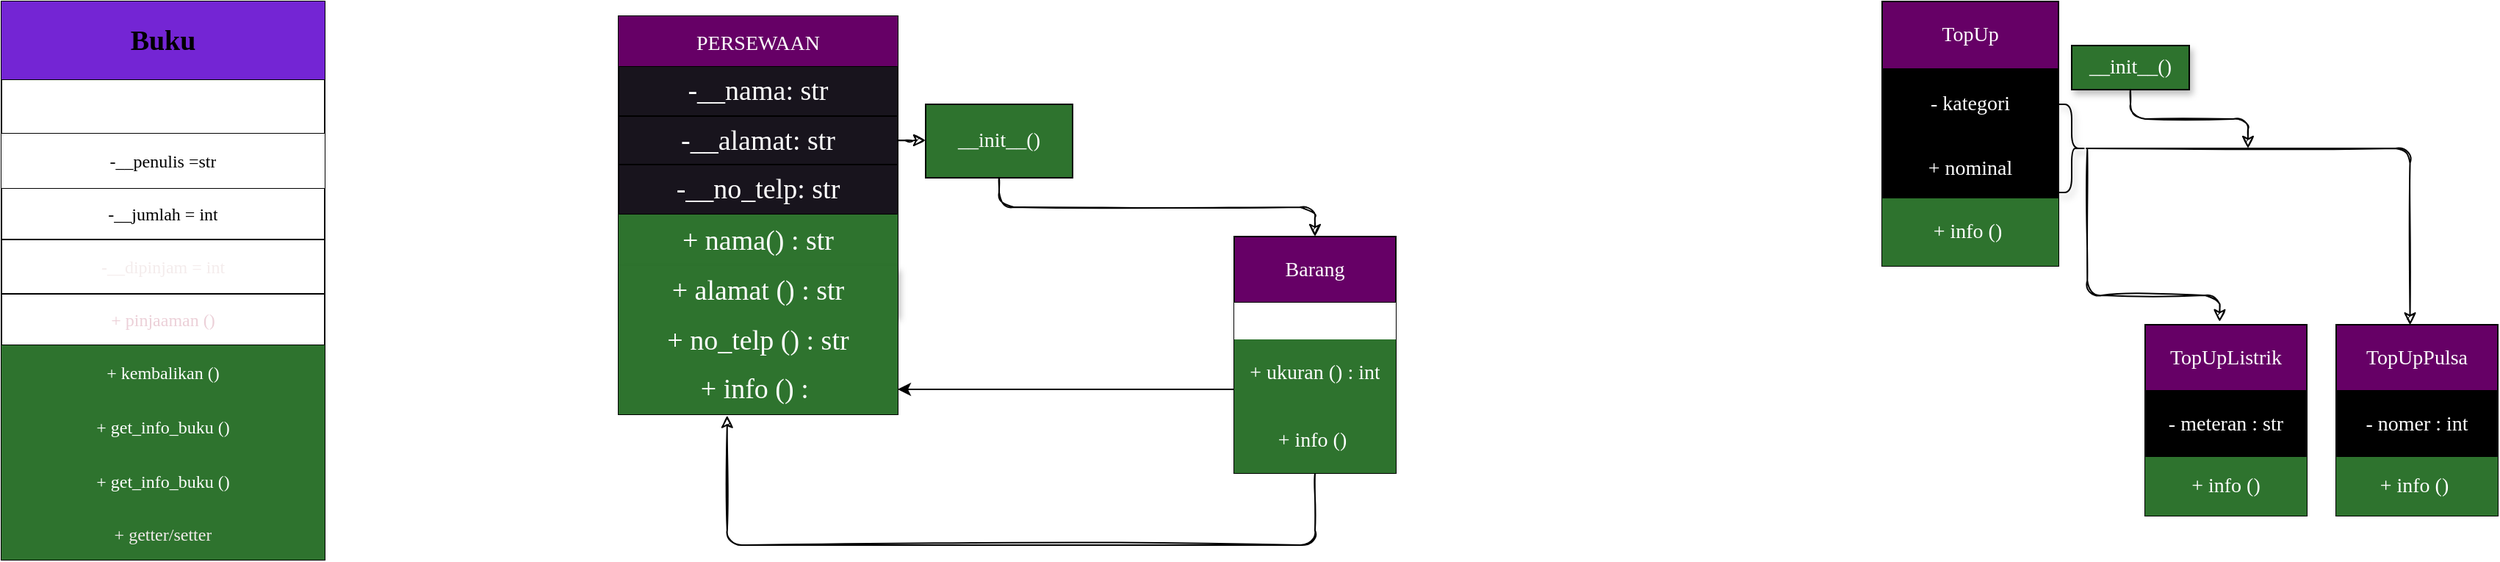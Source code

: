 <mxfile>
    <diagram id="xDF0Iu8GdKgvdwVen-lP" name="Page-1">
        <mxGraphModel dx="844" dy="1454" grid="1" gridSize="10" guides="0" tooltips="1" connect="0" arrows="1" fold="1" page="1" pageScale="1" pageWidth="850" pageHeight="1100" math="0" shadow="0">
            <root>
                <mxCell id="0"/>
                <mxCell id="1" parent="0"/>
                <mxCell id="165" style="edgeStyle=elbowEdgeStyle;sketch=1;elbow=vertical;html=1;fontFamily=Times New Roman;fontSize=14;fontColor=#FFFFFF;exitX=-0.032;exitY=0.513;exitDx=0;exitDy=0;exitPerimeter=0;entryX=0.461;entryY=-0.044;entryDx=0;entryDy=0;entryPerimeter=0;" parent="1" source="157" target="136" edge="1">
                    <mxGeometry relative="1" as="geometry">
                        <mxPoint x="2019" y="120" as="targetPoint"/>
                        <Array as="points">
                            <mxPoint x="2069" y="110"/>
                            <mxPoint x="2029" y="50"/>
                        </Array>
                    </mxGeometry>
                </mxCell>
                <mxCell id="166" style="edgeStyle=elbowEdgeStyle;sketch=1;elbow=vertical;html=1;entryX=0.457;entryY=0.004;entryDx=0;entryDy=0;entryPerimeter=0;fontFamily=Times New Roman;fontSize=14;fontColor=#FFFFFF;" parent="1" source="157" target="127" edge="1">
                    <mxGeometry relative="1" as="geometry">
                        <Array as="points">
                            <mxPoint x="2099" y="10"/>
                        </Array>
                    </mxGeometry>
                </mxCell>
                <mxCell id="171" value="inheritance" style="edgeLabel;html=1;align=center;verticalAlign=middle;resizable=0;points=[];fontSize=14;fontFamily=Times New Roman;fontColor=#FFFFFF;" parent="166" vertex="1" connectable="0">
                    <mxGeometry x="-0.317" y="1" relative="1" as="geometry">
                        <mxPoint x="-6" y="31" as="offset"/>
                    </mxGeometry>
                </mxCell>
                <mxCell id="157" value="" style="shape=curlyBracket;whiteSpace=wrap;html=1;rounded=1;flipH=1;labelPosition=right;verticalLabelPosition=middle;align=left;verticalAlign=middle;shadow=1;labelBackgroundColor=none;labelBorderColor=none;strokeColor=default;strokeWidth=1;fontFamily=Times New Roman;fontSize=14;fontColor=#FFFFFF;fillColor=#2E732E;size=0.5;" parent="1" vertex="1">
                    <mxGeometry x="1909" y="-20" width="20" height="60" as="geometry"/>
                </mxCell>
                <mxCell id="22" value="" style="shape=table;startSize=0;container=1;collapsible=0;childLayout=tableLayout;labelBackgroundColor=none;labelBorderColor=none;fontFamily=Times New Roman;fontColor=#f3f2f2;rounded=0;strokeColor=default;fillColor=default;" parent="1" vertex="1">
                    <mxGeometry x="510" y="-90" width="220" height="380" as="geometry"/>
                </mxCell>
                <mxCell id="23" value="" style="shape=tableRow;horizontal=0;startSize=0;swimlaneHead=0;swimlaneBody=0;top=0;left=0;bottom=0;right=0;collapsible=0;dropTarget=0;fillColor=none;points=[[0,0.5],[1,0.5]];portConstraint=eastwest;labelBackgroundColor=#752dcd;labelBorderColor=#da3e3e;fontFamily=Times New Roman;fontColor=#ec3c3c;rounded=0;" parent="22" vertex="1">
                    <mxGeometry width="220" height="53" as="geometry"/>
                </mxCell>
                <mxCell id="24" value="Buku" style="shape=partialRectangle;whiteSpace=wrap;connectable=0;overflow=hidden;fillColor=#7425d4;top=0;left=0;bottom=0;right=0;pointerEvents=1;labelBackgroundColor=none;labelBorderColor=none;fontFamily=Times New Roman;fontColor=default;align=center;strokeColor=none;rounded=0;verticalAlign=middle;fontSize=19;fontStyle=1" parent="23" vertex="1">
                    <mxGeometry width="220" height="53" as="geometry">
                        <mxRectangle width="220" height="53" as="alternateBounds"/>
                    </mxGeometry>
                </mxCell>
                <mxCell id="25" value="" style="shape=tableRow;horizontal=0;startSize=0;swimlaneHead=0;swimlaneBody=0;top=0;left=0;bottom=0;right=0;collapsible=0;dropTarget=0;fillColor=none;points=[[0,0.5],[1,0.5]];portConstraint=eastwest;labelBackgroundColor=#752dcd;labelBorderColor=#da3e3e;fontFamily=Times New Roman;fontColor=#ec3c3c;swimlaneLine=0;rounded=0;" parent="22" vertex="1">
                    <mxGeometry y="53" width="220" height="37" as="geometry"/>
                </mxCell>
                <mxCell id="26" value="-__judul = str" style="shape=partialRectangle;whiteSpace=wrap;connectable=0;overflow=hidden;fillColor=none;top=0;left=0;bottom=0;right=0;pointerEvents=1;labelBackgroundColor=none;labelBorderColor=none;fontFamily=Times New Roman;fontColor=#FFFFFF;rounded=0;" parent="25" vertex="1">
                    <mxGeometry width="220" height="37" as="geometry">
                        <mxRectangle width="220" height="37" as="alternateBounds"/>
                    </mxGeometry>
                </mxCell>
                <mxCell id="27" value="" style="shape=tableRow;horizontal=0;startSize=0;swimlaneHead=0;swimlaneBody=0;top=0;left=0;bottom=0;right=0;collapsible=0;dropTarget=0;fillColor=none;points=[[0,0.5],[1,0.5]];portConstraint=eastwest;labelBackgroundColor=#752dcd;labelBorderColor=#da3e3e;fontFamily=Times New Roman;fontColor=#ec3c3c;rounded=0;" parent="22" vertex="1">
                    <mxGeometry y="90" width="220" height="37" as="geometry"/>
                </mxCell>
                <mxCell id="28" value="-__penulis =str" style="shape=partialRectangle;html=1;whiteSpace=wrap;connectable=0;overflow=hidden;fillColor=default;top=0;left=0;bottom=0;right=0;pointerEvents=1;labelBackgroundColor=none;labelBorderColor=none;fontFamily=Times New Roman;fontColor=default;rounded=0;" parent="27" vertex="1">
                    <mxGeometry width="220" height="37" as="geometry">
                        <mxRectangle width="220" height="37" as="alternateBounds"/>
                    </mxGeometry>
                </mxCell>
                <mxCell id="29" value="" style="shape=tableRow;horizontal=0;startSize=0;swimlaneHead=0;swimlaneBody=0;top=0;left=0;bottom=0;right=0;collapsible=0;dropTarget=0;fillColor=none;points=[[0,0.5],[1,0.5]];portConstraint=eastwest;labelBackgroundColor=#752dcd;labelBorderColor=#da3e3e;fontFamily=Times New Roman;fontColor=#ec3c3c;rounded=0;" parent="22" vertex="1">
                    <mxGeometry y="127" width="220" height="35" as="geometry"/>
                </mxCell>
                <mxCell id="30" value="-__jumlah = int" style="shape=partialRectangle;html=1;whiteSpace=wrap;connectable=0;overflow=hidden;fillColor=none;top=0;left=0;bottom=0;right=0;pointerEvents=1;labelBackgroundColor=none;labelBorderColor=none;fontFamily=Times New Roman;fontColor=default;rounded=0;" parent="29" vertex="1">
                    <mxGeometry width="220" height="35" as="geometry">
                        <mxRectangle width="220" height="35" as="alternateBounds"/>
                    </mxGeometry>
                </mxCell>
                <mxCell id="31" value="" style="shape=tableRow;horizontal=0;startSize=0;swimlaneHead=0;swimlaneBody=0;top=0;left=0;bottom=0;right=0;collapsible=0;dropTarget=0;fillColor=none;points=[[0,0.5],[1,0.5]];portConstraint=eastwest;labelBackgroundColor=#752dcd;labelBorderColor=#da3e3e;fontFamily=Times New Roman;fontColor=#ec3c3c;rounded=0;" parent="22" vertex="1">
                    <mxGeometry y="162" width="220" height="37" as="geometry"/>
                </mxCell>
                <mxCell id="32" value="-__dipinjam = int" style="shape=partialRectangle;html=1;whiteSpace=wrap;connectable=0;overflow=hidden;fillColor=none;top=0;left=0;bottom=0;right=0;pointerEvents=1;labelBackgroundColor=none;labelBorderColor=none;fontFamily=Times New Roman;fontColor=#f4ecec;rounded=0;" parent="31" vertex="1">
                    <mxGeometry width="220" height="37" as="geometry">
                        <mxRectangle width="220" height="37" as="alternateBounds"/>
                    </mxGeometry>
                </mxCell>
                <mxCell id="33" value="" style="shape=tableRow;horizontal=0;startSize=0;swimlaneHead=0;swimlaneBody=0;top=0;left=0;bottom=0;right=0;collapsible=0;dropTarget=0;fillColor=none;points=[[0,0.5],[1,0.5]];portConstraint=eastwest;labelBackgroundColor=#752dcd;labelBorderColor=#da3e3e;fontFamily=Times New Roman;fontColor=#ec3c3c;rounded=0;" parent="22" vertex="1">
                    <mxGeometry y="199" width="220" height="35" as="geometry"/>
                </mxCell>
                <mxCell id="34" value="+ pinjaaman ()" style="shape=partialRectangle;html=1;whiteSpace=wrap;connectable=0;overflow=hidden;fillColor=none;top=0;left=0;bottom=0;right=0;pointerEvents=1;labelBackgroundColor=none;labelBorderColor=none;fontFamily=Times New Roman;fontColor=#ECD0D8;rounded=0;" parent="33" vertex="1">
                    <mxGeometry width="220" height="35" as="geometry">
                        <mxRectangle width="220" height="35" as="alternateBounds"/>
                    </mxGeometry>
                </mxCell>
                <mxCell id="35" value="" style="shape=tableRow;horizontal=0;startSize=0;swimlaneHead=0;swimlaneBody=0;top=0;left=0;bottom=0;right=0;collapsible=0;dropTarget=0;fillColor=none;points=[[0,0.5],[1,0.5]];portConstraint=eastwest;labelBackgroundColor=#752dcd;labelBorderColor=#da3e3e;fontFamily=Times New Roman;fontColor=#ec3c3c;rounded=0;" parent="22" vertex="1">
                    <mxGeometry y="234" width="220" height="37" as="geometry"/>
                </mxCell>
                <mxCell id="36" value="&lt;font color=&quot;#ffffff&quot;&gt;+ kembalikan ()&lt;/font&gt;" style="shape=partialRectangle;html=1;connectable=0;overflow=hidden;fillColor=#2E732E;top=0;left=0;bottom=0;right=0;pointerEvents=1;labelBackgroundColor=none;labelBorderColor=none;fontFamily=Times New Roman;fontColor=#f5f5f5;rounded=0;whiteSpace=wrap;" parent="35" vertex="1">
                    <mxGeometry width="220" height="37" as="geometry">
                        <mxRectangle width="220" height="37" as="alternateBounds"/>
                    </mxGeometry>
                </mxCell>
                <mxCell id="37" value="" style="shape=tableRow;horizontal=0;startSize=0;swimlaneHead=0;swimlaneBody=0;top=0;left=0;bottom=0;right=0;collapsible=0;dropTarget=0;fillColor=none;points=[[0,0.5],[1,0.5]];portConstraint=eastwest;labelBackgroundColor=#752dcd;labelBorderColor=#da3e3e;fontFamily=Times New Roman;fontColor=#ec3c3c;rounded=0;" parent="22" vertex="1">
                    <mxGeometry y="271" width="220" height="37" as="geometry"/>
                </mxCell>
                <mxCell id="38" value="+ get_info_buku ()" style="shape=partialRectangle;html=1;whiteSpace=wrap;connectable=0;overflow=hidden;fillColor=#2E732E;top=0;left=0;bottom=0;right=0;pointerEvents=1;labelBackgroundColor=none;labelBorderColor=none;fontFamily=Times New Roman;fontColor=#ffffff;rounded=0;" parent="37" vertex="1">
                    <mxGeometry width="220" height="37" as="geometry">
                        <mxRectangle width="220" height="37" as="alternateBounds"/>
                    </mxGeometry>
                </mxCell>
                <mxCell id="41" value="" style="shape=tableRow;horizontal=0;startSize=0;swimlaneHead=0;swimlaneBody=0;top=0;left=0;bottom=0;right=0;collapsible=0;dropTarget=0;fillColor=none;points=[[0,0.5],[1,0.5]];portConstraint=eastwest;labelBackgroundColor=#752dcd;labelBorderColor=#da3e3e;fontFamily=Times New Roman;fontColor=#ec3c3c;rounded=0;" parent="22" vertex="1">
                    <mxGeometry y="308" width="220" height="37" as="geometry"/>
                </mxCell>
                <mxCell id="42" value="+ get_info_buku ()" style="shape=partialRectangle;html=1;whiteSpace=wrap;connectable=0;overflow=hidden;fillColor=#2E732E;top=0;left=0;bottom=0;right=0;pointerEvents=1;labelBackgroundColor=none;labelBorderColor=none;fontFamily=Times New Roman;fontColor=#ffffff;rounded=0;" parent="41" vertex="1">
                    <mxGeometry width="220" height="37" as="geometry">
                        <mxRectangle width="220" height="37" as="alternateBounds"/>
                    </mxGeometry>
                </mxCell>
                <mxCell id="39" value="" style="shape=tableRow;horizontal=0;startSize=0;swimlaneHead=0;swimlaneBody=0;top=0;left=0;bottom=0;right=0;collapsible=0;dropTarget=0;fillColor=#2E732E;points=[[0,0.5],[1,0.5]];portConstraint=eastwest;labelBackgroundColor=#752dcd;labelBorderColor=#da3e3e;fontFamily=Times New Roman;fontColor=#ec3c3c;rounded=0;" parent="22" vertex="1">
                    <mxGeometry y="345" width="220" height="35" as="geometry"/>
                </mxCell>
                <mxCell id="40" value="+ getter/setter" style="shape=partialRectangle;html=1;whiteSpace=wrap;connectable=0;overflow=hidden;fillColor=#2E732E;top=0;left=0;bottom=0;right=0;pointerEvents=1;labelBackgroundColor=none;labelBorderColor=none;fontFamily=Times New Roman;fontColor=#f3ecec;rounded=0;" parent="39" vertex="1">
                    <mxGeometry width="220" height="35" as="geometry">
                        <mxRectangle width="220" height="35" as="alternateBounds"/>
                    </mxGeometry>
                </mxCell>
                <mxCell id="49" value="" style="shape=table;startSize=0;container=1;collapsible=0;childLayout=tableLayout;labelBackgroundColor=none;labelBorderColor=none;strokeColor=default;fontFamily=Times New Roman;fontSize=19;fontColor=#FFFFFF;fillColor=#18141D;html=0;" parent="1" vertex="1">
                    <mxGeometry x="930" y="-80" width="190" height="271" as="geometry"/>
                </mxCell>
                <mxCell id="50" value="" style="shape=tableRow;horizontal=0;startSize=0;swimlaneHead=0;swimlaneBody=0;top=0;left=0;bottom=0;right=0;collapsible=0;dropTarget=0;fillColor=none;points=[[0,0.5],[1,0.5]];portConstraint=eastwest;labelBackgroundColor=none;labelBorderColor=none;strokeColor=default;fontFamily=Times New Roman;fontSize=19;fontColor=#FFFFFF;html=0;" parent="49" vertex="1">
                    <mxGeometry width="190" height="34" as="geometry"/>
                </mxCell>
                <mxCell id="51" value="&lt;font style=&quot;font-size: 14px;&quot;&gt;PERSEWAAN&lt;/font&gt;" style="shape=partialRectangle;html=1;whiteSpace=wrap;connectable=0;overflow=hidden;fillColor=#660066;top=0;left=0;bottom=0;right=0;pointerEvents=1;labelBackgroundColor=none;labelBorderColor=none;strokeColor=default;fontFamily=Times New Roman;fontSize=19;fontColor=#FFFFFF;" parent="50" vertex="1">
                    <mxGeometry width="190" height="34" as="geometry">
                        <mxRectangle width="190" height="34" as="alternateBounds"/>
                    </mxGeometry>
                </mxCell>
                <mxCell id="52" value="" style="shape=tableRow;horizontal=0;startSize=0;swimlaneHead=0;swimlaneBody=0;top=0;left=0;bottom=0;right=0;collapsible=0;dropTarget=0;fillColor=none;points=[[0,0.5],[1,0.5]];portConstraint=eastwest;labelBackgroundColor=none;labelBorderColor=none;strokeColor=default;fontFamily=Times New Roman;fontSize=19;fontColor=#FFFFFF;html=0;" parent="49" vertex="1">
                    <mxGeometry y="34" width="190" height="34" as="geometry"/>
                </mxCell>
                <mxCell id="53" value="-__nama: str" style="shape=partialRectangle;html=1;whiteSpace=wrap;connectable=0;overflow=hidden;fillColor=none;top=0;left=0;bottom=0;right=0;pointerEvents=1;labelBackgroundColor=none;labelBorderColor=none;strokeColor=default;fontFamily=Times New Roman;fontSize=19;fontColor=#FFFFFF;" parent="52" vertex="1">
                    <mxGeometry width="190" height="34" as="geometry">
                        <mxRectangle width="190" height="34" as="alternateBounds"/>
                    </mxGeometry>
                </mxCell>
                <mxCell id="54" value="" style="shape=tableRow;horizontal=0;startSize=0;swimlaneHead=0;swimlaneBody=0;top=0;left=0;bottom=0;right=0;collapsible=0;dropTarget=0;fillColor=none;points=[[0,0.5],[1,0.5]];portConstraint=eastwest;labelBackgroundColor=none;labelBorderColor=none;strokeColor=default;fontFamily=Times New Roman;fontSize=19;fontColor=#FFFFFF;html=0;" parent="49" vertex="1">
                    <mxGeometry y="68" width="190" height="33" as="geometry"/>
                </mxCell>
                <mxCell id="55" value="-__alamat: str" style="shape=partialRectangle;html=1;whiteSpace=wrap;connectable=0;overflow=hidden;fillColor=none;top=0;left=0;bottom=0;right=0;pointerEvents=1;labelBackgroundColor=none;labelBorderColor=none;strokeColor=default;fontFamily=Times New Roman;fontSize=19;fontColor=#FFFFFF;" parent="54" vertex="1">
                    <mxGeometry width="190" height="33" as="geometry">
                        <mxRectangle width="190" height="33" as="alternateBounds"/>
                    </mxGeometry>
                </mxCell>
                <mxCell id="56" value="" style="shape=tableRow;horizontal=0;startSize=0;swimlaneHead=0;swimlaneBody=0;top=0;left=0;bottom=0;right=0;collapsible=0;dropTarget=0;fillColor=none;points=[[0,0.5],[1,0.5]];portConstraint=eastwest;labelBackgroundColor=none;labelBorderColor=none;strokeColor=default;fontFamily=Times New Roman;fontSize=19;fontColor=#FFFFFF;html=0;" parent="49" vertex="1">
                    <mxGeometry y="101" width="190" height="34" as="geometry"/>
                </mxCell>
                <mxCell id="57" value="-__no_telp: str" style="shape=partialRectangle;html=1;whiteSpace=wrap;connectable=0;overflow=hidden;fillColor=none;top=0;left=0;bottom=0;right=0;pointerEvents=1;labelBackgroundColor=none;labelBorderColor=none;strokeColor=default;fontFamily=Times New Roman;fontSize=19;fontColor=#FFFFFF;" parent="56" vertex="1">
                    <mxGeometry width="190" height="34" as="geometry">
                        <mxRectangle width="190" height="34" as="alternateBounds"/>
                    </mxGeometry>
                </mxCell>
                <mxCell id="58" value="" style="shape=tableRow;horizontal=0;startSize=0;swimlaneHead=0;swimlaneBody=0;top=0;left=0;bottom=0;right=0;collapsible=0;dropTarget=0;fillColor=none;points=[[0,0.5],[1,0.5]];portConstraint=eastwest;labelBackgroundColor=none;labelBorderColor=none;strokeColor=default;fontFamily=Times New Roman;fontSize=19;fontColor=#FFFFFF;html=0;strokeWidth=12;" parent="49" vertex="1">
                    <mxGeometry y="135" width="190" height="35" as="geometry"/>
                </mxCell>
                <mxCell id="59" value="+ nama() : str" style="shape=partialRectangle;html=1;whiteSpace=wrap;connectable=0;overflow=hidden;fillColor=#2E732E;top=0;left=0;bottom=0;right=0;pointerEvents=1;labelBackgroundColor=none;labelBorderColor=none;strokeColor=default;fontFamily=Times New Roman;fontSize=19;fontColor=#FFFFFF;strokeWidth=4;" parent="58" vertex="1">
                    <mxGeometry width="190" height="35" as="geometry">
                        <mxRectangle width="190" height="35" as="alternateBounds"/>
                    </mxGeometry>
                </mxCell>
                <mxCell id="60" value="" style="shape=tableRow;horizontal=0;startSize=0;swimlaneHead=0;swimlaneBody=0;top=0;left=0;bottom=0;right=0;collapsible=0;dropTarget=0;fillColor=none;points=[[0,0.5],[1,0.5]];portConstraint=eastwest;labelBackgroundColor=none;labelBorderColor=none;strokeColor=default;fontFamily=Times New Roman;fontSize=19;fontColor=#FFFFFF;html=0;" parent="49" vertex="1">
                    <mxGeometry y="170" width="190" height="34" as="geometry"/>
                </mxCell>
                <mxCell id="61" value="+ alamat () : str" style="shape=partialRectangle;html=1;whiteSpace=wrap;connectable=0;overflow=hidden;fillColor=#2E732E;top=0;left=0;bottom=0;right=0;pointerEvents=1;labelBackgroundColor=none;labelBorderColor=none;strokeColor=default;fontFamily=Times New Roman;fontSize=19;fontColor=#FFFFFF;shadow=1;" parent="60" vertex="1">
                    <mxGeometry width="190" height="34" as="geometry">
                        <mxRectangle width="190" height="34" as="alternateBounds"/>
                    </mxGeometry>
                </mxCell>
                <mxCell id="62" value="" style="shape=tableRow;horizontal=0;startSize=0;swimlaneHead=0;swimlaneBody=0;top=0;left=0;bottom=0;right=0;collapsible=0;dropTarget=0;fillColor=none;points=[[0,0.5],[1,0.5]];portConstraint=eastwest;labelBackgroundColor=none;labelBorderColor=none;strokeColor=default;fontFamily=Times New Roman;fontSize=19;fontColor=#FFFFFF;html=0;" parent="49" vertex="1">
                    <mxGeometry y="204" width="190" height="33" as="geometry"/>
                </mxCell>
                <mxCell id="63" value="+ no_telp () : str" style="shape=partialRectangle;html=1;whiteSpace=wrap;connectable=0;overflow=hidden;fillColor=#2E732E;top=0;left=0;bottom=0;right=0;pointerEvents=1;labelBackgroundColor=none;labelBorderColor=none;strokeColor=default;fontFamily=Times New Roman;fontSize=19;fontColor=#FFFFFF;" parent="62" vertex="1">
                    <mxGeometry width="190" height="33" as="geometry">
                        <mxRectangle width="190" height="33" as="alternateBounds"/>
                    </mxGeometry>
                </mxCell>
                <mxCell id="64" value="" style="shape=tableRow;horizontal=0;startSize=0;swimlaneHead=0;swimlaneBody=0;top=0;left=0;bottom=0;right=0;collapsible=0;dropTarget=0;fillColor=none;points=[[0,0.5],[1,0.5]];portConstraint=eastwest;labelBackgroundColor=none;labelBorderColor=none;strokeColor=default;fontFamily=Times New Roman;fontSize=19;fontColor=#FFFFFF;html=0;" parent="49" vertex="1">
                    <mxGeometry y="237" width="190" height="34" as="geometry"/>
                </mxCell>
                <mxCell id="65" value="+ info () :&amp;nbsp;" style="shape=partialRectangle;html=1;whiteSpace=wrap;connectable=0;overflow=hidden;fillColor=#2E732E;top=0;left=0;bottom=0;right=0;pointerEvents=1;labelBackgroundColor=none;labelBorderColor=none;strokeColor=default;fontFamily=Times New Roman;fontSize=19;fontColor=#FFFFFF;" parent="64" vertex="1">
                    <mxGeometry width="190" height="34" as="geometry">
                        <mxRectangle width="190" height="34" as="alternateBounds"/>
                    </mxGeometry>
                </mxCell>
                <mxCell id="76" value="" style="shape=singleArrow;whiteSpace=wrap;html=1;arrowWidth=0.4;arrowSize=0.4;fontSize=14;fontFamily=Times New Roman;fillColor=#660066;fontColor=#FFFFFF;startSize=0;labelBackgroundColor=none;labelBorderColor=none;" parent="64" vertex="1">
                    <mxGeometry x="190" height="34" as="geometry">
                        <mxRectangle width="NaN" height="34" as="alternateBounds"/>
                    </mxGeometry>
                </mxCell>
                <mxCell id="82" value="" style="whiteSpace=wrap;html=1;fontSize=14;fontFamily=Times New Roman;fillColor=#660066;fontColor=#FFFFFF;startSize=0;labelBackgroundColor=none;labelBorderColor=none;" parent="64" vertex="1">
                    <mxGeometry height="34" as="geometry">
                        <mxRectangle width="NaN" height="34" as="alternateBounds"/>
                    </mxGeometry>
                </mxCell>
                <mxCell id="84" value="" style="whiteSpace=wrap;html=1;fontSize=14;fontFamily=Times New Roman;fillColor=#660066;fontColor=#FFFFFF;startSize=0;labelBackgroundColor=none;labelBorderColor=none;" parent="64" vertex="1">
                    <mxGeometry height="34" as="geometry">
                        <mxRectangle width="NaN" height="34" as="alternateBounds"/>
                    </mxGeometry>
                </mxCell>
                <mxCell id="77" value="" style="edgeStyle=elbowEdgeStyle;elbow=vertical;html=1;fontFamily=Times New Roman;fontSize=14;fontColor=#FFFFFF;" parent="1" source="66" target="76" edge="1">
                    <mxGeometry relative="1" as="geometry"/>
                </mxCell>
                <mxCell id="89" style="edgeStyle=elbowEdgeStyle;sketch=1;elbow=vertical;html=1;entryX=0.389;entryY=1.023;entryDx=0;entryDy=0;entryPerimeter=0;fontFamily=Times New Roman;fontSize=14;fontColor=#FFFFFF;" parent="1" source="66" target="64" edge="1">
                    <mxGeometry relative="1" as="geometry">
                        <Array as="points">
                            <mxPoint x="1109" y="280"/>
                        </Array>
                    </mxGeometry>
                </mxCell>
                <mxCell id="66" value="" style="shape=table;startSize=0;container=1;collapsible=0;childLayout=tableLayout;labelBackgroundColor=none;labelBorderColor=default;strokeColor=default;fontFamily=Times New Roman;fontSize=14;fontColor=#FFFFFF;fillColor=#660066;html=0;whiteSpace=wrap;" parent="1" vertex="1">
                    <mxGeometry x="1349" y="70" width="110" height="161" as="geometry"/>
                </mxCell>
                <mxCell id="67" value="" style="shape=tableRow;horizontal=0;startSize=0;swimlaneHead=0;swimlaneBody=0;top=0;left=0;bottom=0;right=0;collapsible=0;dropTarget=0;fillColor=none;points=[[0,0.5],[1,0.5]];portConstraint=eastwest;labelBackgroundColor=none;labelBorderColor=none;strokeColor=default;fontFamily=Times New Roman;fontSize=14;fontColor=#FFFFFF;html=0;" parent="66" vertex="1">
                    <mxGeometry width="110" height="45" as="geometry"/>
                </mxCell>
                <mxCell id="68" value="Barang" style="shape=partialRectangle;html=1;whiteSpace=wrap;connectable=0;overflow=hidden;fillColor=none;top=0;left=0;bottom=0;right=0;pointerEvents=1;labelBackgroundColor=none;labelBorderColor=none;strokeColor=default;fontFamily=Times New Roman;fontSize=14;fontColor=#FFFFFF;" parent="67" vertex="1">
                    <mxGeometry width="110" height="45" as="geometry">
                        <mxRectangle width="110" height="45" as="alternateBounds"/>
                    </mxGeometry>
                </mxCell>
                <mxCell id="69" value="" style="shape=tableRow;horizontal=0;startSize=0;swimlaneHead=0;swimlaneBody=0;top=0;left=0;bottom=0;right=0;collapsible=0;dropTarget=0;fillColor=none;points=[[0,0.5],[1,0.5]];portConstraint=eastwest;labelBackgroundColor=none;labelBorderColor=none;strokeColor=default;fontFamily=Times New Roman;fontSize=14;fontColor=#FFFFFF;html=0;" parent="66" vertex="1">
                    <mxGeometry y="45" width="110" height="25" as="geometry"/>
                </mxCell>
                <mxCell id="70" value="- __ukuran : int" style="shape=partialRectangle;html=1;whiteSpace=wrap;connectable=0;overflow=hidden;fillColor=default;top=0;left=0;bottom=0;right=0;pointerEvents=1;labelBackgroundColor=none;labelBorderColor=none;strokeColor=default;fontFamily=Times New Roman;fontSize=14;fontColor=#FFFFFF;" parent="69" vertex="1">
                    <mxGeometry width="110" height="25" as="geometry">
                        <mxRectangle width="110" height="25" as="alternateBounds"/>
                    </mxGeometry>
                </mxCell>
                <mxCell id="71" value="" style="shape=tableRow;horizontal=0;startSize=0;swimlaneHead=0;swimlaneBody=0;top=0;left=0;bottom=0;right=0;collapsible=0;dropTarget=0;fillColor=none;points=[[0,0.5],[1,0.5]];portConstraint=eastwest;labelBackgroundColor=none;labelBorderColor=none;strokeColor=default;fontFamily=Times New Roman;fontSize=14;fontColor=#FFFFFF;html=0;" parent="66" vertex="1">
                    <mxGeometry y="70" width="110" height="46" as="geometry"/>
                </mxCell>
                <mxCell id="72" value="+ ukuran () : int" style="shape=partialRectangle;html=1;whiteSpace=wrap;connectable=0;overflow=hidden;fillColor=#2E732E;top=0;left=0;bottom=0;right=0;pointerEvents=1;labelBackgroundColor=none;labelBorderColor=none;strokeColor=none;fontFamily=Times New Roman;fontSize=14;fontColor=#FFFFFF;" parent="71" vertex="1">
                    <mxGeometry width="110" height="46" as="geometry">
                        <mxRectangle width="110" height="46" as="alternateBounds"/>
                    </mxGeometry>
                </mxCell>
                <mxCell id="73" value="" style="shape=tableRow;horizontal=0;startSize=0;swimlaneHead=0;swimlaneBody=0;top=0;left=0;bottom=0;right=0;collapsible=0;dropTarget=0;fillColor=none;points=[[0,0.5],[1,0.5]];portConstraint=eastwest;labelBackgroundColor=none;labelBorderColor=none;strokeColor=default;fontFamily=Times New Roman;fontSize=14;fontColor=#FFFFFF;html=0;" parent="66" vertex="1">
                    <mxGeometry y="116" width="110" height="45" as="geometry"/>
                </mxCell>
                <mxCell id="74" value="+ info ()&amp;nbsp;" style="shape=partialRectangle;html=1;whiteSpace=wrap;connectable=0;overflow=hidden;fillColor=#2E732E;top=0;left=0;bottom=0;right=0;pointerEvents=1;labelBackgroundColor=none;labelBorderColor=none;strokeColor=default;fontFamily=Times New Roman;fontSize=14;fontColor=#FFFFFF;" parent="73" vertex="1">
                    <mxGeometry width="110" height="45" as="geometry">
                        <mxRectangle width="110" height="45" as="alternateBounds"/>
                    </mxGeometry>
                </mxCell>
                <mxCell id="96" style="edgeStyle=elbowEdgeStyle;sketch=1;elbow=vertical;html=1;fontFamily=Times New Roman;fontSize=14;fontColor=#FFFFFF;" parent="1" source="95" target="67" edge="1">
                    <mxGeometry relative="1" as="geometry"/>
                </mxCell>
                <mxCell id="176" value="INHERITANCE" style="edgeLabel;html=1;align=center;verticalAlign=middle;resizable=0;points=[];fontSize=14;fontFamily=Times New Roman;fontColor=#FFFFFF;" parent="96" vertex="1" connectable="0">
                    <mxGeometry x="-0.128" relative="1" as="geometry">
                        <mxPoint x="-61" y="40" as="offset"/>
                    </mxGeometry>
                </mxCell>
                <mxCell id="95" value="__init__()" style="whiteSpace=wrap;html=1;labelBackgroundColor=none;labelBorderColor=none;strokeColor=default;fontFamily=Times New Roman;fontSize=14;fontColor=#FFFFFF;fillColor=#2E732E;" parent="1" vertex="1">
                    <mxGeometry x="1139" y="-20" width="100" height="50" as="geometry"/>
                </mxCell>
                <mxCell id="98" style="edgeStyle=elbowEdgeStyle;sketch=1;elbow=vertical;html=1;fontFamily=Times New Roman;fontSize=14;fontColor=#FFFFFF;" parent="1" source="54" target="95" edge="1">
                    <mxGeometry relative="1" as="geometry"/>
                </mxCell>
                <mxCell id="117" value="" style="shape=table;startSize=0;container=1;collapsible=0;childLayout=tableLayout;labelBackgroundColor=none;labelBorderColor=none;strokeColor=default;fontFamily=Times New Roman;fontSize=14;fontColor=#FFFFFF;fillColor=#660066;html=0;" parent="1" vertex="1">
                    <mxGeometry x="1790" y="-90" width="120" height="180" as="geometry"/>
                </mxCell>
                <mxCell id="118" value="" style="shape=tableRow;horizontal=0;startSize=0;swimlaneHead=0;swimlaneBody=0;top=0;left=0;bottom=0;right=0;collapsible=0;dropTarget=0;fillColor=none;points=[[0,0.5],[1,0.5]];portConstraint=eastwest;labelBackgroundColor=none;labelBorderColor=none;strokeColor=default;fontFamily=Times New Roman;fontSize=14;fontColor=#FFFFFF;html=0;" parent="117" vertex="1">
                    <mxGeometry width="120" height="46" as="geometry"/>
                </mxCell>
                <mxCell id="119" value="TopUp" style="shape=partialRectangle;html=1;whiteSpace=wrap;connectable=0;overflow=hidden;fillColor=none;top=0;left=0;bottom=0;right=0;pointerEvents=1;labelBackgroundColor=none;labelBorderColor=none;strokeColor=default;fontFamily=Times New Roman;fontSize=14;fontColor=#FFFFFF;" parent="118" vertex="1">
                    <mxGeometry width="120" height="46" as="geometry">
                        <mxRectangle width="120" height="46" as="alternateBounds"/>
                    </mxGeometry>
                </mxCell>
                <mxCell id="120" value="" style="shape=tableRow;horizontal=0;startSize=0;swimlaneHead=0;swimlaneBody=0;top=0;left=0;bottom=0;right=0;collapsible=0;dropTarget=0;fillColor=none;points=[[0,0.5],[1,0.5]];portConstraint=eastwest;labelBackgroundColor=none;labelBorderColor=none;strokeColor=default;fontFamily=Times New Roman;fontSize=14;fontColor=#FFFFFF;html=0;" parent="117" vertex="1">
                    <mxGeometry y="46" width="120" height="47" as="geometry"/>
                </mxCell>
                <mxCell id="121" value="- kategori" style="shape=partialRectangle;html=1;whiteSpace=wrap;connectable=0;overflow=hidden;fillColor=#000000;top=0;left=0;bottom=0;right=0;pointerEvents=1;labelBackgroundColor=none;labelBorderColor=none;strokeColor=default;fontFamily=Times New Roman;fontSize=14;fontColor=#FFFFFF;" parent="120" vertex="1">
                    <mxGeometry width="120" height="47" as="geometry">
                        <mxRectangle width="120" height="47" as="alternateBounds"/>
                    </mxGeometry>
                </mxCell>
                <mxCell id="122" value="" style="shape=tableRow;horizontal=0;startSize=0;swimlaneHead=0;swimlaneBody=0;top=0;left=0;bottom=0;right=0;collapsible=0;dropTarget=0;fillColor=none;points=[[0,0.5],[1,0.5]];portConstraint=eastwest;labelBackgroundColor=none;labelBorderColor=none;strokeColor=default;fontFamily=Times New Roman;fontSize=14;fontColor=#FFFFFF;html=0;" parent="117" vertex="1">
                    <mxGeometry y="93" width="120" height="41" as="geometry"/>
                </mxCell>
                <mxCell id="123" value="+ nominal" style="shape=partialRectangle;html=1;whiteSpace=wrap;connectable=0;overflow=hidden;fillColor=#000000;top=0;left=0;bottom=0;right=0;pointerEvents=1;labelBackgroundColor=none;labelBorderColor=none;strokeColor=default;fontFamily=Times New Roman;fontSize=14;fontColor=#FFFFFF;" parent="122" vertex="1">
                    <mxGeometry width="120" height="41" as="geometry">
                        <mxRectangle width="120" height="41" as="alternateBounds"/>
                    </mxGeometry>
                </mxCell>
                <mxCell id="124" value="" style="shape=tableRow;horizontal=0;startSize=0;swimlaneHead=0;swimlaneBody=0;top=0;left=0;bottom=0;right=0;collapsible=0;dropTarget=0;fillColor=none;points=[[0,0.5],[1,0.5]];portConstraint=eastwest;labelBackgroundColor=none;labelBorderColor=none;strokeColor=default;fontFamily=Times New Roman;fontSize=14;fontColor=#FFFFFF;html=0;" parent="117" vertex="1">
                    <mxGeometry y="134" width="120" height="46" as="geometry"/>
                </mxCell>
                <mxCell id="125" value="+ info ()&amp;nbsp;" style="shape=partialRectangle;html=1;whiteSpace=wrap;connectable=0;overflow=hidden;fillColor=#2E732E;top=0;left=0;bottom=0;right=0;pointerEvents=1;labelBackgroundColor=none;labelBorderColor=none;strokeColor=default;fontFamily=Times New Roman;fontSize=14;fontColor=#FFFFFF;" parent="124" vertex="1">
                    <mxGeometry width="120" height="46" as="geometry">
                        <mxRectangle width="120" height="46" as="alternateBounds"/>
                    </mxGeometry>
                </mxCell>
                <mxCell id="126" value="" style="shape=table;startSize=0;container=1;collapsible=0;childLayout=tableLayout;labelBackgroundColor=none;labelBorderColor=none;strokeColor=default;fontFamily=Times New Roman;fontSize=14;fontColor=#FFFFFF;fillColor=#660066;html=0;" parent="1" vertex="1">
                    <mxGeometry x="2099" y="130" width="110" height="130" as="geometry"/>
                </mxCell>
                <mxCell id="127" value="" style="shape=tableRow;horizontal=0;startSize=0;swimlaneHead=0;swimlaneBody=0;top=0;left=0;bottom=0;right=0;collapsible=0;dropTarget=0;fillColor=none;points=[[0,0.5],[1,0.5]];portConstraint=eastwest;labelBackgroundColor=none;labelBorderColor=none;strokeColor=default;fontFamily=Times New Roman;fontSize=14;fontColor=#FFFFFF;html=0;" parent="126" vertex="1">
                    <mxGeometry width="110" height="45" as="geometry"/>
                </mxCell>
                <mxCell id="128" value="TopUpPulsa" style="shape=partialRectangle;html=1;whiteSpace=wrap;connectable=0;overflow=hidden;fillColor=none;top=0;left=0;bottom=0;right=0;pointerEvents=1;labelBackgroundColor=none;labelBorderColor=none;strokeColor=default;fontFamily=Times New Roman;fontSize=14;fontColor=#FFFFFF;" parent="127" vertex="1">
                    <mxGeometry width="110" height="45" as="geometry">
                        <mxRectangle width="110" height="45" as="alternateBounds"/>
                    </mxGeometry>
                </mxCell>
                <mxCell id="129" value="" style="shape=tableRow;horizontal=0;startSize=0;swimlaneHead=0;swimlaneBody=0;top=0;left=0;bottom=0;right=0;collapsible=0;dropTarget=0;fillColor=none;points=[[0,0.5],[1,0.5]];portConstraint=eastwest;labelBackgroundColor=none;labelBorderColor=none;strokeColor=default;fontFamily=Times New Roman;fontSize=14;fontColor=#FFFFFF;html=0;" parent="126" vertex="1">
                    <mxGeometry y="45" width="110" height="45" as="geometry"/>
                </mxCell>
                <mxCell id="130" value="- nomer : int" style="shape=partialRectangle;html=1;whiteSpace=wrap;connectable=0;overflow=hidden;fillColor=#000000;top=0;left=0;bottom=0;right=0;pointerEvents=1;labelBackgroundColor=none;labelBorderColor=none;strokeColor=default;fontFamily=Times New Roman;fontSize=14;fontColor=#FFFFFF;" parent="129" vertex="1">
                    <mxGeometry width="110" height="45" as="geometry">
                        <mxRectangle width="110" height="45" as="alternateBounds"/>
                    </mxGeometry>
                </mxCell>
                <mxCell id="131" value="" style="shape=tableRow;horizontal=0;startSize=0;swimlaneHead=0;swimlaneBody=0;top=0;left=0;bottom=0;right=0;collapsible=0;dropTarget=0;fillColor=none;points=[[0,0.5],[1,0.5]];portConstraint=eastwest;labelBackgroundColor=none;labelBorderColor=none;strokeColor=default;fontFamily=Times New Roman;fontSize=14;fontColor=#FFFFFF;html=0;" parent="126" vertex="1">
                    <mxGeometry y="90" width="110" height="40" as="geometry"/>
                </mxCell>
                <mxCell id="132" value="+ info ()&amp;nbsp;" style="shape=partialRectangle;html=1;whiteSpace=wrap;connectable=0;overflow=hidden;fillColor=#2E732E;top=0;left=0;bottom=0;right=0;pointerEvents=1;labelBackgroundColor=none;labelBorderColor=none;strokeColor=default;fontFamily=Times New Roman;fontSize=14;fontColor=#FFFFFF;" parent="131" vertex="1">
                    <mxGeometry width="110" height="40" as="geometry">
                        <mxRectangle width="110" height="40" as="alternateBounds"/>
                    </mxGeometry>
                </mxCell>
                <mxCell id="135" value="" style="shape=table;startSize=0;container=1;collapsible=0;childLayout=tableLayout;labelBackgroundColor=none;labelBorderColor=none;strokeColor=default;fontFamily=Times New Roman;fontSize=14;fontColor=#FFFFFF;fillColor=#660066;html=0;" parent="1" vertex="1">
                    <mxGeometry x="1969" y="130" width="110" height="130" as="geometry"/>
                </mxCell>
                <mxCell id="136" value="" style="shape=tableRow;horizontal=0;startSize=0;swimlaneHead=0;swimlaneBody=0;top=0;left=0;bottom=0;right=0;collapsible=0;dropTarget=0;fillColor=none;points=[[0,0.5],[1,0.5]];portConstraint=eastwest;labelBackgroundColor=none;labelBorderColor=none;strokeColor=default;fontFamily=Times New Roman;fontSize=14;fontColor=#FFFFFF;html=0;" parent="135" vertex="1">
                    <mxGeometry width="110" height="45" as="geometry"/>
                </mxCell>
                <mxCell id="137" value="TopUpListrik" style="shape=partialRectangle;html=1;whiteSpace=wrap;connectable=0;overflow=hidden;fillColor=none;top=0;left=0;bottom=0;right=0;pointerEvents=1;labelBackgroundColor=none;labelBorderColor=none;strokeColor=default;fontFamily=Times New Roman;fontSize=14;fontColor=#FFFFFF;" parent="136" vertex="1">
                    <mxGeometry width="110" height="45" as="geometry">
                        <mxRectangle width="110" height="45" as="alternateBounds"/>
                    </mxGeometry>
                </mxCell>
                <mxCell id="138" value="" style="shape=tableRow;horizontal=0;startSize=0;swimlaneHead=0;swimlaneBody=0;top=0;left=0;bottom=0;right=0;collapsible=0;dropTarget=0;fillColor=none;points=[[0,0.5],[1,0.5]];portConstraint=eastwest;labelBackgroundColor=none;labelBorderColor=none;strokeColor=default;fontFamily=Times New Roman;fontSize=14;fontColor=#FFFFFF;html=0;" parent="135" vertex="1">
                    <mxGeometry y="45" width="110" height="45" as="geometry"/>
                </mxCell>
                <mxCell id="139" value="- meteran : str" style="shape=partialRectangle;html=1;whiteSpace=wrap;connectable=0;overflow=hidden;fillColor=#000000;top=0;left=0;bottom=0;right=0;pointerEvents=1;labelBackgroundColor=none;labelBorderColor=none;strokeColor=default;fontFamily=Times New Roman;fontSize=14;fontColor=#FFFFFF;" parent="138" vertex="1">
                    <mxGeometry width="110" height="45" as="geometry">
                        <mxRectangle width="110" height="45" as="alternateBounds"/>
                    </mxGeometry>
                </mxCell>
                <mxCell id="140" value="" style="shape=tableRow;horizontal=0;startSize=0;swimlaneHead=0;swimlaneBody=0;top=0;left=0;bottom=0;right=0;collapsible=0;dropTarget=0;fillColor=none;points=[[0,0.5],[1,0.5]];portConstraint=eastwest;labelBackgroundColor=none;labelBorderColor=none;strokeColor=default;fontFamily=Times New Roman;fontSize=14;fontColor=#FFFFFF;html=0;" parent="135" vertex="1">
                    <mxGeometry y="90" width="110" height="40" as="geometry"/>
                </mxCell>
                <mxCell id="141" value="+ info ()" style="shape=partialRectangle;html=1;whiteSpace=wrap;connectable=0;overflow=hidden;fillColor=#2E732E;top=0;left=0;bottom=0;right=0;pointerEvents=1;labelBackgroundColor=none;labelBorderColor=none;strokeColor=default;fontFamily=Times New Roman;fontSize=14;fontColor=#FFFFFF;" parent="140" vertex="1">
                    <mxGeometry width="110" height="40" as="geometry">
                        <mxRectangle width="110" height="40" as="alternateBounds"/>
                    </mxGeometry>
                </mxCell>
                <mxCell id="156" value="" style="shape=curlyBracket;whiteSpace=wrap;html=1;rounded=1;flipH=1;labelPosition=right;verticalLabelPosition=middle;align=left;verticalAlign=middle;shadow=1;labelBackgroundColor=none;labelBorderColor=none;strokeColor=default;strokeWidth=1;fontFamily=Times New Roman;fontSize=14;fontColor=#FFFFFF;fillColor=#2E732E;" parent="1" vertex="1">
                    <mxGeometry x="1979" y="-20" height="90" as="geometry"/>
                </mxCell>
                <mxCell id="172" style="edgeStyle=elbowEdgeStyle;sketch=1;elbow=vertical;html=1;fontFamily=Times New Roman;fontSize=14;fontColor=#FFFFFF;" parent="1" source="169" edge="1">
                    <mxGeometry relative="1" as="geometry">
                        <mxPoint x="2039" y="10" as="targetPoint"/>
                    </mxGeometry>
                </mxCell>
                <mxCell id="169" value="__init__()" style="whiteSpace=wrap;html=1;shadow=1;labelBackgroundColor=none;labelBorderColor=none;strokeColor=default;strokeWidth=1;fontFamily=Times New Roman;fontSize=14;fontColor=#FFFFFF;fillColor=#2E732E;" parent="1" vertex="1">
                    <mxGeometry x="1919" y="-60" width="80" height="30" as="geometry"/>
                </mxCell>
            </root>
        </mxGraphModel>
    </diagram>
</mxfile>